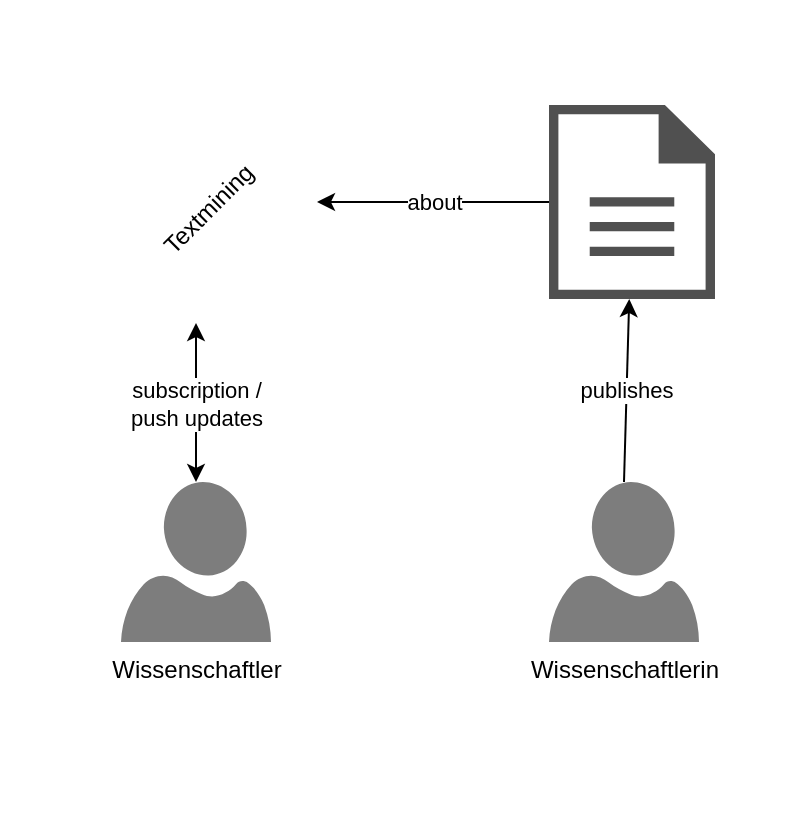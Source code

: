 <mxfile version="13.2.4" type="device"><diagram id="nAxi1l0pSZI4lQAT528J" name="Page-1"><mxGraphModel dx="1422" dy="780" grid="1" gridSize="10" guides="1" tooltips="1" connect="1" arrows="1" fold="1" page="1" pageScale="1" pageWidth="1100" pageHeight="850" math="0" shadow="0"><root><mxCell id="0"/><mxCell id="1" parent="0"/><mxCell id="LHNQ88HnnAbxHHIOR5ZP-2" value="" style="rounded=0;whiteSpace=wrap;html=1;labelBackgroundColor=none;strokeColor=#FFFFFF;strokeWidth=2;fillColor=#ffffff;fontSize=12;fontColor=#FFFFFF;" parent="1" vertex="1"><mxGeometry x="480" y="230" width="400" height="380" as="geometry"/></mxCell><mxCell id="pK2KGowcisDIUo2FoVeL-1" value="Wissenschaftler" style="shadow=0;dashed=0;html=1;strokeColor=none;labelPosition=center;verticalLabelPosition=bottom;verticalAlign=top;align=center;shape=mxgraph.azure.user;fillColor=#7D7D7D;" parent="1" vertex="1"><mxGeometry x="539.5" y="470" width="75" height="80" as="geometry"/></mxCell><mxCell id="pK2KGowcisDIUo2FoVeL-5" value="" style="group" parent="1" vertex="1" connectable="0"><mxGeometry x="516.5" y="269.5" width="153.297" height="118" as="geometry"/></mxCell><mxCell id="pK2KGowcisDIUo2FoVeL-3" value="" style="shape=image;html=1;verticalAlign=top;verticalLabelPosition=bottom;labelBackgroundColor=#ffffff;imageAspect=0;aspect=fixed;image=https://cdn2.iconfinder.com/data/icons/ios-7-icons/50/price_tag-128.png" parent="pK2KGowcisDIUo2FoVeL-5" vertex="1"><mxGeometry width="121" height="121" as="geometry"/></mxCell><mxCell id="pK2KGowcisDIUo2FoVeL-4" value="&lt;div&gt;Textmining&lt;/div&gt;" style="text;html=1;resizable=0;points=[];autosize=1;align=left;verticalAlign=top;spacingTop=-4;direction=south;rotation=-45;" parent="pK2KGowcisDIUo2FoVeL-5" vertex="1"><mxGeometry x="33.297" y="47.266" width="80" height="20" as="geometry"/></mxCell><mxCell id="pK2KGowcisDIUo2FoVeL-11" value="publishes" style="rounded=0;orthogonalLoop=1;jettySize=auto;html=1;exitX=0.5;exitY=0;exitDx=0;exitDy=0;exitPerimeter=0;" parent="1" source="pK2KGowcisDIUo2FoVeL-7" target="pK2KGowcisDIUo2FoVeL-8" edge="1"><mxGeometry relative="1" as="geometry"/></mxCell><mxCell id="pK2KGowcisDIUo2FoVeL-7" value="Wissenschaftlerin" style="shadow=0;dashed=0;html=1;strokeColor=none;labelPosition=center;verticalLabelPosition=bottom;verticalAlign=top;align=center;shape=mxgraph.azure.user;fillColor=#7D7D7D;" parent="1" vertex="1"><mxGeometry x="753.5" y="470" width="75" height="80" as="geometry"/></mxCell><mxCell id="pK2KGowcisDIUo2FoVeL-8" value="" style="pointerEvents=1;shadow=0;dashed=0;html=1;strokeColor=none;fillColor=#505050;labelPosition=center;verticalLabelPosition=bottom;verticalAlign=top;outlineConnect=0;align=center;shape=mxgraph.office.concepts.document;" parent="1" vertex="1"><mxGeometry x="753.5" y="281.5" width="83" height="97" as="geometry"/></mxCell><mxCell id="pK2KGowcisDIUo2FoVeL-12" value="about" style="endArrow=classic;html=1;" parent="1" source="pK2KGowcisDIUo2FoVeL-8" target="pK2KGowcisDIUo2FoVeL-3" edge="1"><mxGeometry width="50" height="50" relative="1" as="geometry"><mxPoint x="270" y="700" as="sourcePoint"/><mxPoint x="320" y="650" as="targetPoint"/></mxGeometry></mxCell><mxCell id="pK2KGowcisDIUo2FoVeL-18" value="subscription /&lt;br&gt;push updates&lt;br&gt;" style="endArrow=classic;startArrow=classic;html=1;entryX=0.5;entryY=0;entryDx=0;entryDy=0;entryPerimeter=0;exitX=0.5;exitY=1;exitDx=0;exitDy=0;" parent="1" source="pK2KGowcisDIUo2FoVeL-3" target="pK2KGowcisDIUo2FoVeL-1" edge="1"><mxGeometry width="50" height="50" relative="1" as="geometry"><mxPoint x="510" y="640" as="sourcePoint"/><mxPoint x="560" y="590" as="targetPoint"/></mxGeometry></mxCell><mxCell id="LHNQ88HnnAbxHHIOR5ZP-3" style="edgeStyle=orthogonalEdgeStyle;rounded=0;orthogonalLoop=1;jettySize=auto;html=1;labelBackgroundColor=none;strokeColor=#FFFFFF;strokeWidth=2;fontSize=12;fontColor=#FFFFFF;" parent="1" source="LHNQ88HnnAbxHHIOR5ZP-2" edge="1"><mxGeometry relative="1" as="geometry"><mxPoint x="690" y="620" as="targetPoint"/></mxGeometry></mxCell></root></mxGraphModel></diagram></mxfile>